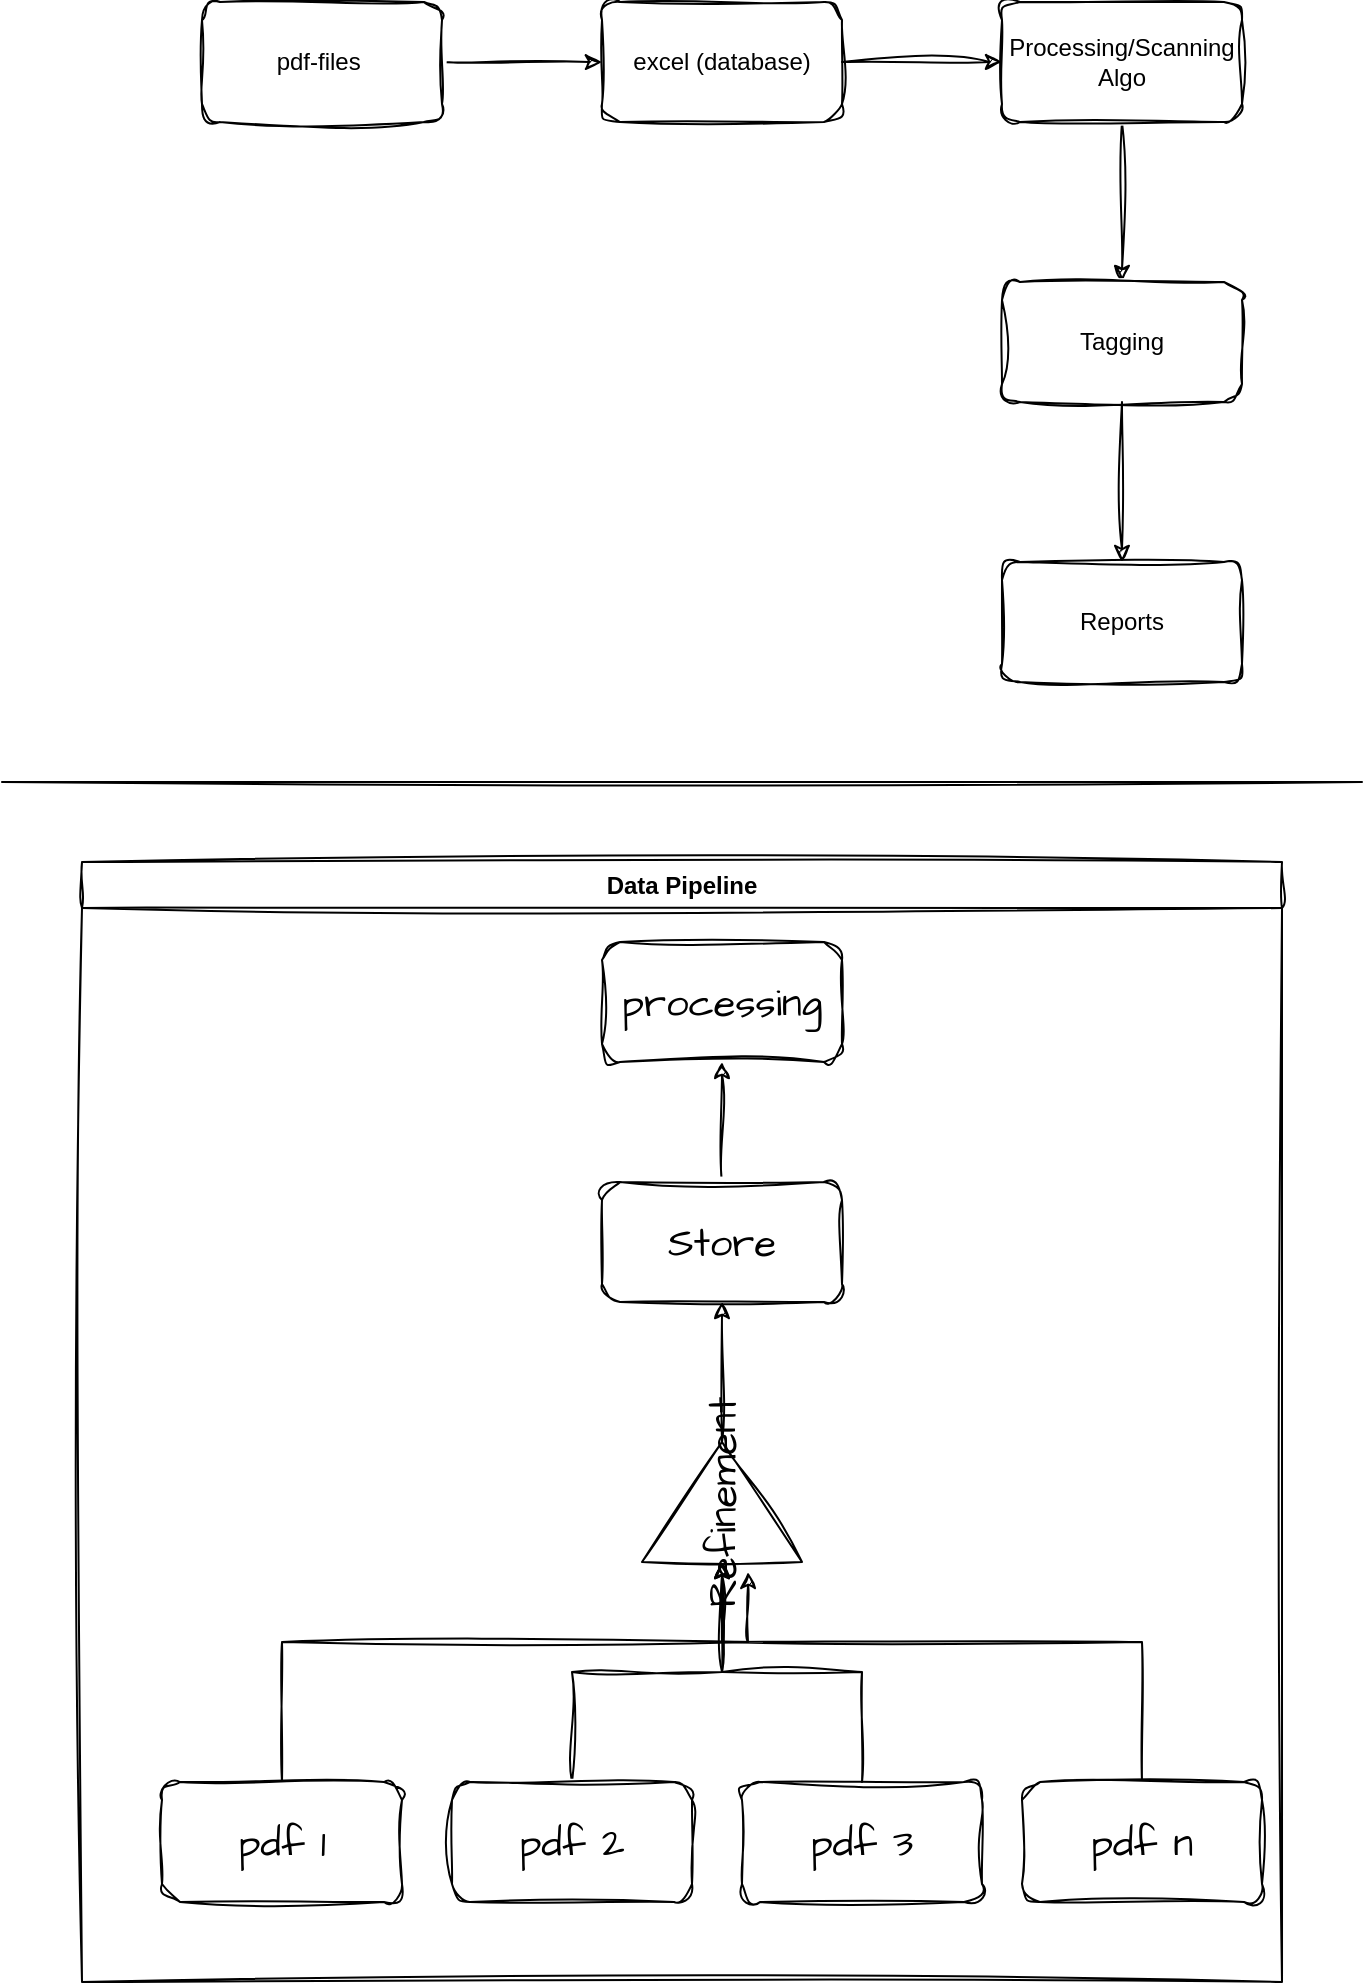 <mxfile version="21.1.2" type="github">
  <diagram name="Page-1" id="2QCwowS1EY6LvjyQNwXs">
    <mxGraphModel dx="1434" dy="792" grid="1" gridSize="10" guides="1" tooltips="1" connect="1" arrows="1" fold="1" page="1" pageScale="1" pageWidth="850" pageHeight="1100" math="0" shadow="0">
      <root>
        <mxCell id="0" />
        <mxCell id="1" parent="0" />
        <mxCell id="0LGzvwQm1CpbhoS2yxfh-3" value="" style="edgeStyle=orthogonalEdgeStyle;rounded=0;orthogonalLoop=1;jettySize=auto;html=1;sketch=1;curveFitting=1;jiggle=2;" edge="1" parent="1" source="0LGzvwQm1CpbhoS2yxfh-1" target="0LGzvwQm1CpbhoS2yxfh-2">
          <mxGeometry relative="1" as="geometry" />
        </mxCell>
        <mxCell id="0LGzvwQm1CpbhoS2yxfh-1" value="pdf-files&amp;nbsp;&lt;br&gt;" style="rounded=1;whiteSpace=wrap;html=1;sketch=1;curveFitting=1;jiggle=2;" vertex="1" parent="1">
          <mxGeometry x="180" y="210" width="120" height="60" as="geometry" />
        </mxCell>
        <mxCell id="0LGzvwQm1CpbhoS2yxfh-5" value="" style="edgeStyle=orthogonalEdgeStyle;rounded=0;orthogonalLoop=1;jettySize=auto;html=1;sketch=1;curveFitting=1;jiggle=2;" edge="1" parent="1" source="0LGzvwQm1CpbhoS2yxfh-2" target="0LGzvwQm1CpbhoS2yxfh-4">
          <mxGeometry relative="1" as="geometry" />
        </mxCell>
        <mxCell id="0LGzvwQm1CpbhoS2yxfh-2" value="excel (database)" style="whiteSpace=wrap;html=1;rounded=1;sketch=1;curveFitting=1;jiggle=2;" vertex="1" parent="1">
          <mxGeometry x="380" y="210" width="120" height="60" as="geometry" />
        </mxCell>
        <mxCell id="0LGzvwQm1CpbhoS2yxfh-7" value="" style="edgeStyle=orthogonalEdgeStyle;rounded=0;orthogonalLoop=1;jettySize=auto;html=1;sketch=1;curveFitting=1;jiggle=2;" edge="1" parent="1" source="0LGzvwQm1CpbhoS2yxfh-4" target="0LGzvwQm1CpbhoS2yxfh-6">
          <mxGeometry relative="1" as="geometry" />
        </mxCell>
        <mxCell id="0LGzvwQm1CpbhoS2yxfh-4" value="Processing/Scanning Algo" style="whiteSpace=wrap;html=1;rounded=1;sketch=1;curveFitting=1;jiggle=2;" vertex="1" parent="1">
          <mxGeometry x="580" y="210" width="120" height="60" as="geometry" />
        </mxCell>
        <mxCell id="0LGzvwQm1CpbhoS2yxfh-9" value="" style="edgeStyle=orthogonalEdgeStyle;rounded=0;orthogonalLoop=1;jettySize=auto;html=1;sketch=1;curveFitting=1;jiggle=2;" edge="1" parent="1" source="0LGzvwQm1CpbhoS2yxfh-6" target="0LGzvwQm1CpbhoS2yxfh-8">
          <mxGeometry relative="1" as="geometry" />
        </mxCell>
        <mxCell id="0LGzvwQm1CpbhoS2yxfh-6" value="Tagging" style="whiteSpace=wrap;html=1;rounded=1;sketch=1;curveFitting=1;jiggle=2;" vertex="1" parent="1">
          <mxGeometry x="580" y="350" width="120" height="60" as="geometry" />
        </mxCell>
        <mxCell id="0LGzvwQm1CpbhoS2yxfh-8" value="Reports" style="whiteSpace=wrap;html=1;rounded=1;sketch=1;curveFitting=1;jiggle=2;" vertex="1" parent="1">
          <mxGeometry x="580" y="490" width="120" height="60" as="geometry" />
        </mxCell>
        <mxCell id="0LGzvwQm1CpbhoS2yxfh-11" value="Data Pipeline" style="swimlane;whiteSpace=wrap;html=1;sketch=1;curveFitting=1;jiggle=2;" vertex="1" parent="1">
          <mxGeometry x="120" y="640" width="600" height="560" as="geometry" />
        </mxCell>
        <mxCell id="0LGzvwQm1CpbhoS2yxfh-19" style="edgeStyle=orthogonalEdgeStyle;rounded=0;sketch=1;hachureGap=4;jiggle=2;curveFitting=1;orthogonalLoop=1;jettySize=auto;html=1;entryX=-0.083;entryY=0.663;entryDx=0;entryDy=0;entryPerimeter=0;fontFamily=Architects Daughter;fontSource=https%3A%2F%2Ffonts.googleapis.com%2Fcss%3Ffamily%3DArchitects%2BDaughter;fontSize=16;" edge="1" parent="0LGzvwQm1CpbhoS2yxfh-11" source="0LGzvwQm1CpbhoS2yxfh-13" target="0LGzvwQm1CpbhoS2yxfh-18">
          <mxGeometry relative="1" as="geometry">
            <Array as="points">
              <mxPoint x="100" y="390" />
              <mxPoint x="333" y="390" />
            </Array>
          </mxGeometry>
        </mxCell>
        <mxCell id="0LGzvwQm1CpbhoS2yxfh-13" value="pdf 1" style="rounded=1;whiteSpace=wrap;html=1;sketch=1;hachureGap=4;jiggle=2;curveFitting=1;fontFamily=Architects Daughter;fontSource=https%3A%2F%2Ffonts.googleapis.com%2Fcss%3Ffamily%3DArchitects%2BDaughter;fontSize=20;" vertex="1" parent="0LGzvwQm1CpbhoS2yxfh-11">
          <mxGeometry x="40" y="460" width="120" height="60" as="geometry" />
        </mxCell>
        <mxCell id="0LGzvwQm1CpbhoS2yxfh-20" style="edgeStyle=orthogonalEdgeStyle;rounded=0;sketch=1;hachureGap=4;jiggle=2;curveFitting=1;orthogonalLoop=1;jettySize=auto;html=1;fontFamily=Architects Daughter;fontSource=https%3A%2F%2Ffonts.googleapis.com%2Fcss%3Ffamily%3DArchitects%2BDaughter;fontSize=16;" edge="1" parent="0LGzvwQm1CpbhoS2yxfh-11" source="0LGzvwQm1CpbhoS2yxfh-14" target="0LGzvwQm1CpbhoS2yxfh-18">
          <mxGeometry relative="1" as="geometry" />
        </mxCell>
        <mxCell id="0LGzvwQm1CpbhoS2yxfh-14" value="pdf 2" style="rounded=1;whiteSpace=wrap;html=1;sketch=1;hachureGap=4;jiggle=2;curveFitting=1;fontFamily=Architects Daughter;fontSource=https%3A%2F%2Ffonts.googleapis.com%2Fcss%3Ffamily%3DArchitects%2BDaughter;fontSize=20;" vertex="1" parent="0LGzvwQm1CpbhoS2yxfh-11">
          <mxGeometry x="185" y="460" width="120" height="60" as="geometry" />
        </mxCell>
        <mxCell id="0LGzvwQm1CpbhoS2yxfh-21" style="edgeStyle=orthogonalEdgeStyle;rounded=0;sketch=1;hachureGap=4;jiggle=2;curveFitting=1;orthogonalLoop=1;jettySize=auto;html=1;entryX=0;entryY=0.5;entryDx=0;entryDy=0;fontFamily=Architects Daughter;fontSource=https%3A%2F%2Ffonts.googleapis.com%2Fcss%3Ffamily%3DArchitects%2BDaughter;fontSize=16;" edge="1" parent="0LGzvwQm1CpbhoS2yxfh-11" source="0LGzvwQm1CpbhoS2yxfh-15" target="0LGzvwQm1CpbhoS2yxfh-18">
          <mxGeometry relative="1" as="geometry" />
        </mxCell>
        <mxCell id="0LGzvwQm1CpbhoS2yxfh-15" value="pdf 3" style="rounded=1;whiteSpace=wrap;html=1;sketch=1;hachureGap=4;jiggle=2;curveFitting=1;fontFamily=Architects Daughter;fontSource=https%3A%2F%2Ffonts.googleapis.com%2Fcss%3Ffamily%3DArchitects%2BDaughter;fontSize=20;" vertex="1" parent="0LGzvwQm1CpbhoS2yxfh-11">
          <mxGeometry x="330" y="460" width="120" height="60" as="geometry" />
        </mxCell>
        <mxCell id="0LGzvwQm1CpbhoS2yxfh-22" style="edgeStyle=orthogonalEdgeStyle;rounded=0;sketch=1;hachureGap=4;jiggle=2;curveFitting=1;orthogonalLoop=1;jettySize=auto;html=1;entryX=0;entryY=0.5;entryDx=0;entryDy=0;fontFamily=Architects Daughter;fontSource=https%3A%2F%2Ffonts.googleapis.com%2Fcss%3Ffamily%3DArchitects%2BDaughter;fontSize=16;" edge="1" parent="0LGzvwQm1CpbhoS2yxfh-11" source="0LGzvwQm1CpbhoS2yxfh-16" target="0LGzvwQm1CpbhoS2yxfh-18">
          <mxGeometry relative="1" as="geometry">
            <Array as="points">
              <mxPoint x="530" y="390" />
              <mxPoint x="320" y="390" />
            </Array>
          </mxGeometry>
        </mxCell>
        <mxCell id="0LGzvwQm1CpbhoS2yxfh-16" value="pdf n" style="rounded=1;whiteSpace=wrap;html=1;sketch=1;hachureGap=4;jiggle=2;curveFitting=1;fontFamily=Architects Daughter;fontSource=https%3A%2F%2Ffonts.googleapis.com%2Fcss%3Ffamily%3DArchitects%2BDaughter;fontSize=20;" vertex="1" parent="0LGzvwQm1CpbhoS2yxfh-11">
          <mxGeometry x="470" y="460" width="120" height="60" as="geometry" />
        </mxCell>
        <mxCell id="0LGzvwQm1CpbhoS2yxfh-24" style="edgeStyle=orthogonalEdgeStyle;rounded=0;sketch=1;hachureGap=4;jiggle=2;curveFitting=1;orthogonalLoop=1;jettySize=auto;html=1;entryX=0.5;entryY=1;entryDx=0;entryDy=0;fontFamily=Architects Daughter;fontSource=https%3A%2F%2Ffonts.googleapis.com%2Fcss%3Ffamily%3DArchitects%2BDaughter;fontSize=16;" edge="1" parent="0LGzvwQm1CpbhoS2yxfh-11" source="0LGzvwQm1CpbhoS2yxfh-18" target="0LGzvwQm1CpbhoS2yxfh-23">
          <mxGeometry relative="1" as="geometry" />
        </mxCell>
        <mxCell id="0LGzvwQm1CpbhoS2yxfh-18" value="Refinement" style="triangle;whiteSpace=wrap;html=1;sketch=1;hachureGap=4;jiggle=2;curveFitting=1;fontFamily=Architects Daughter;fontSource=https%3A%2F%2Ffonts.googleapis.com%2Fcss%3Ffamily%3DArchitects%2BDaughter;fontSize=20;rotation=-90;" vertex="1" parent="0LGzvwQm1CpbhoS2yxfh-11">
          <mxGeometry x="290" y="280" width="60" height="80" as="geometry" />
        </mxCell>
        <mxCell id="0LGzvwQm1CpbhoS2yxfh-27" value="" style="edgeStyle=orthogonalEdgeStyle;rounded=0;sketch=1;hachureGap=4;jiggle=2;curveFitting=1;orthogonalLoop=1;jettySize=auto;html=1;fontFamily=Architects Daughter;fontSource=https%3A%2F%2Ffonts.googleapis.com%2Fcss%3Ffamily%3DArchitects%2BDaughter;fontSize=16;" edge="1" parent="0LGzvwQm1CpbhoS2yxfh-11" source="0LGzvwQm1CpbhoS2yxfh-23" target="0LGzvwQm1CpbhoS2yxfh-26">
          <mxGeometry relative="1" as="geometry" />
        </mxCell>
        <mxCell id="0LGzvwQm1CpbhoS2yxfh-23" value="Store" style="rounded=1;whiteSpace=wrap;html=1;sketch=1;hachureGap=4;jiggle=2;curveFitting=1;fontFamily=Architects Daughter;fontSource=https%3A%2F%2Ffonts.googleapis.com%2Fcss%3Ffamily%3DArchitects%2BDaughter;fontSize=20;" vertex="1" parent="0LGzvwQm1CpbhoS2yxfh-11">
          <mxGeometry x="260" y="160" width="120" height="60" as="geometry" />
        </mxCell>
        <mxCell id="0LGzvwQm1CpbhoS2yxfh-26" value="processing" style="whiteSpace=wrap;html=1;fontSize=20;fontFamily=Architects Daughter;rounded=1;sketch=1;hachureGap=4;jiggle=2;curveFitting=1;fontSource=https%3A%2F%2Ffonts.googleapis.com%2Fcss%3Ffamily%3DArchitects%2BDaughter;" vertex="1" parent="0LGzvwQm1CpbhoS2yxfh-11">
          <mxGeometry x="260" y="40" width="120" height="60" as="geometry" />
        </mxCell>
        <mxCell id="0LGzvwQm1CpbhoS2yxfh-12" value="" style="endArrow=none;html=1;rounded=1;sketch=1;curveFitting=1;jiggle=2;" edge="1" parent="1">
          <mxGeometry width="50" height="50" relative="1" as="geometry">
            <mxPoint x="80" y="600" as="sourcePoint" />
            <mxPoint x="760" y="600" as="targetPoint" />
          </mxGeometry>
        </mxCell>
      </root>
    </mxGraphModel>
  </diagram>
</mxfile>

